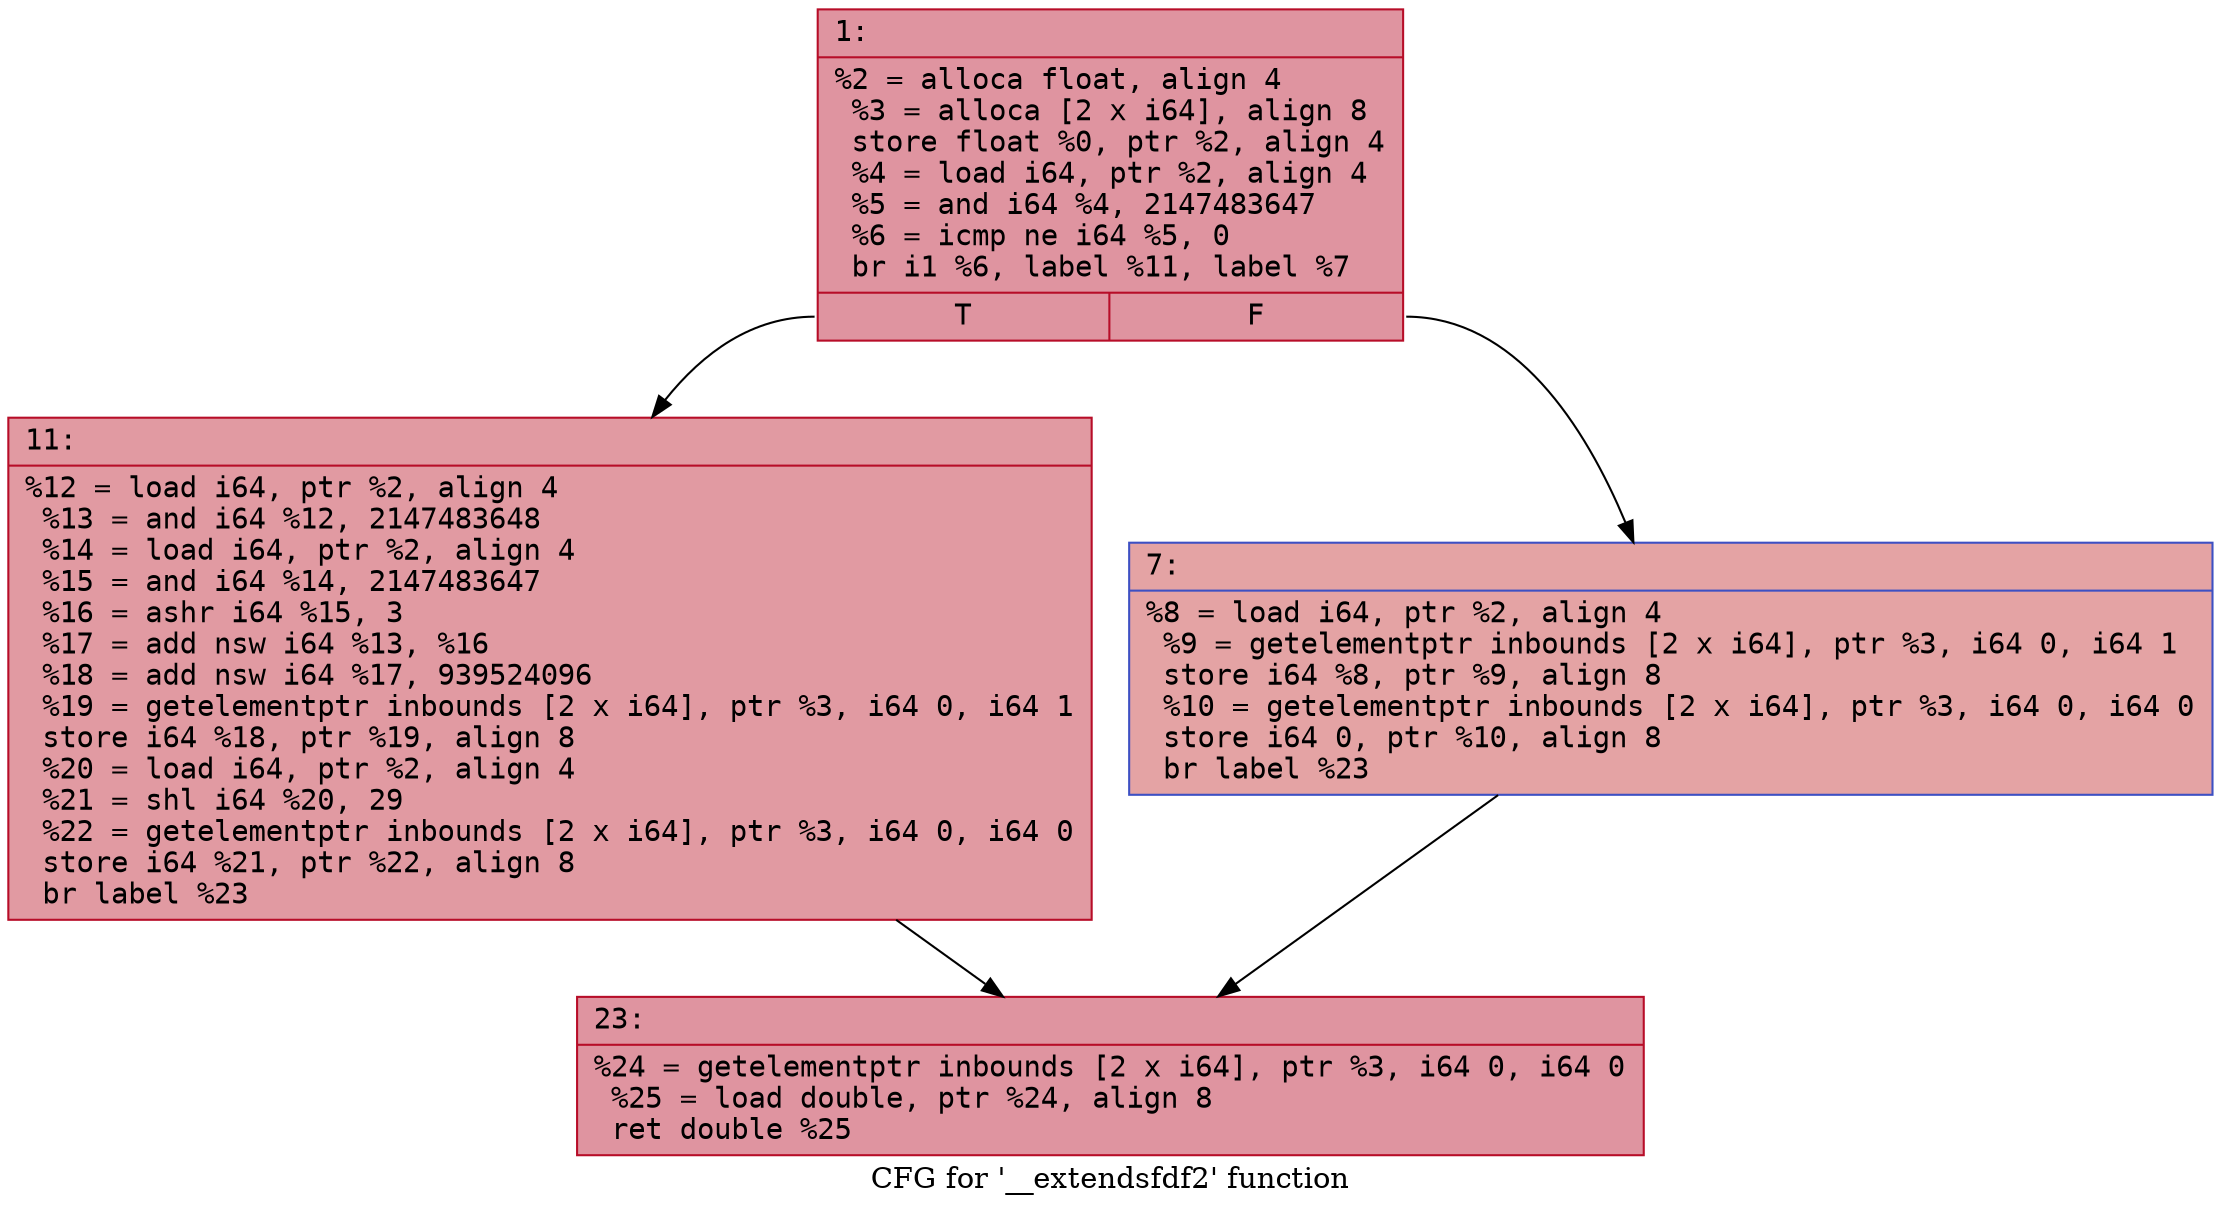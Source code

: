 digraph "CFG for '__extendsfdf2' function" {
	label="CFG for '__extendsfdf2' function";

	Node0x600000b22b20 [shape=record,color="#b70d28ff", style=filled, fillcolor="#b70d2870" fontname="Courier",label="{1:\l|  %2 = alloca float, align 4\l  %3 = alloca [2 x i64], align 8\l  store float %0, ptr %2, align 4\l  %4 = load i64, ptr %2, align 4\l  %5 = and i64 %4, 2147483647\l  %6 = icmp ne i64 %5, 0\l  br i1 %6, label %11, label %7\l|{<s0>T|<s1>F}}"];
	Node0x600000b22b20:s0 -> Node0x600000b22e90[tooltip="1 -> 11\nProbability 62.50%" ];
	Node0x600000b22b20:s1 -> Node0x600000b22e40[tooltip="1 -> 7\nProbability 37.50%" ];
	Node0x600000b22e40 [shape=record,color="#3d50c3ff", style=filled, fillcolor="#c32e3170" fontname="Courier",label="{7:\l|  %8 = load i64, ptr %2, align 4\l  %9 = getelementptr inbounds [2 x i64], ptr %3, i64 0, i64 1\l  store i64 %8, ptr %9, align 8\l  %10 = getelementptr inbounds [2 x i64], ptr %3, i64 0, i64 0\l  store i64 0, ptr %10, align 8\l  br label %23\l}"];
	Node0x600000b22e40 -> Node0x600000b22ee0[tooltip="7 -> 23\nProbability 100.00%" ];
	Node0x600000b22e90 [shape=record,color="#b70d28ff", style=filled, fillcolor="#bb1b2c70" fontname="Courier",label="{11:\l|  %12 = load i64, ptr %2, align 4\l  %13 = and i64 %12, 2147483648\l  %14 = load i64, ptr %2, align 4\l  %15 = and i64 %14, 2147483647\l  %16 = ashr i64 %15, 3\l  %17 = add nsw i64 %13, %16\l  %18 = add nsw i64 %17, 939524096\l  %19 = getelementptr inbounds [2 x i64], ptr %3, i64 0, i64 1\l  store i64 %18, ptr %19, align 8\l  %20 = load i64, ptr %2, align 4\l  %21 = shl i64 %20, 29\l  %22 = getelementptr inbounds [2 x i64], ptr %3, i64 0, i64 0\l  store i64 %21, ptr %22, align 8\l  br label %23\l}"];
	Node0x600000b22e90 -> Node0x600000b22ee0[tooltip="11 -> 23\nProbability 100.00%" ];
	Node0x600000b22ee0 [shape=record,color="#b70d28ff", style=filled, fillcolor="#b70d2870" fontname="Courier",label="{23:\l|  %24 = getelementptr inbounds [2 x i64], ptr %3, i64 0, i64 0\l  %25 = load double, ptr %24, align 8\l  ret double %25\l}"];
}
